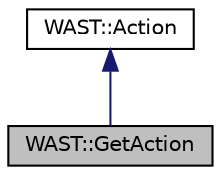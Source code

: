 digraph "WAST::GetAction"
{
  edge [fontname="Helvetica",fontsize="10",labelfontname="Helvetica",labelfontsize="10"];
  node [fontname="Helvetica",fontsize="10",shape=record];
  Node0 [label="WAST::GetAction",height=0.2,width=0.4,color="black", fillcolor="grey75", style="filled", fontcolor="black"];
  Node1 -> Node0 [dir="back",color="midnightblue",fontsize="10",style="solid",fontname="Helvetica"];
  Node1 [label="WAST::Action",height=0.2,width=0.4,color="black", fillcolor="white", style="filled",URL="$struct_w_a_s_t_1_1_action.html"];
}
